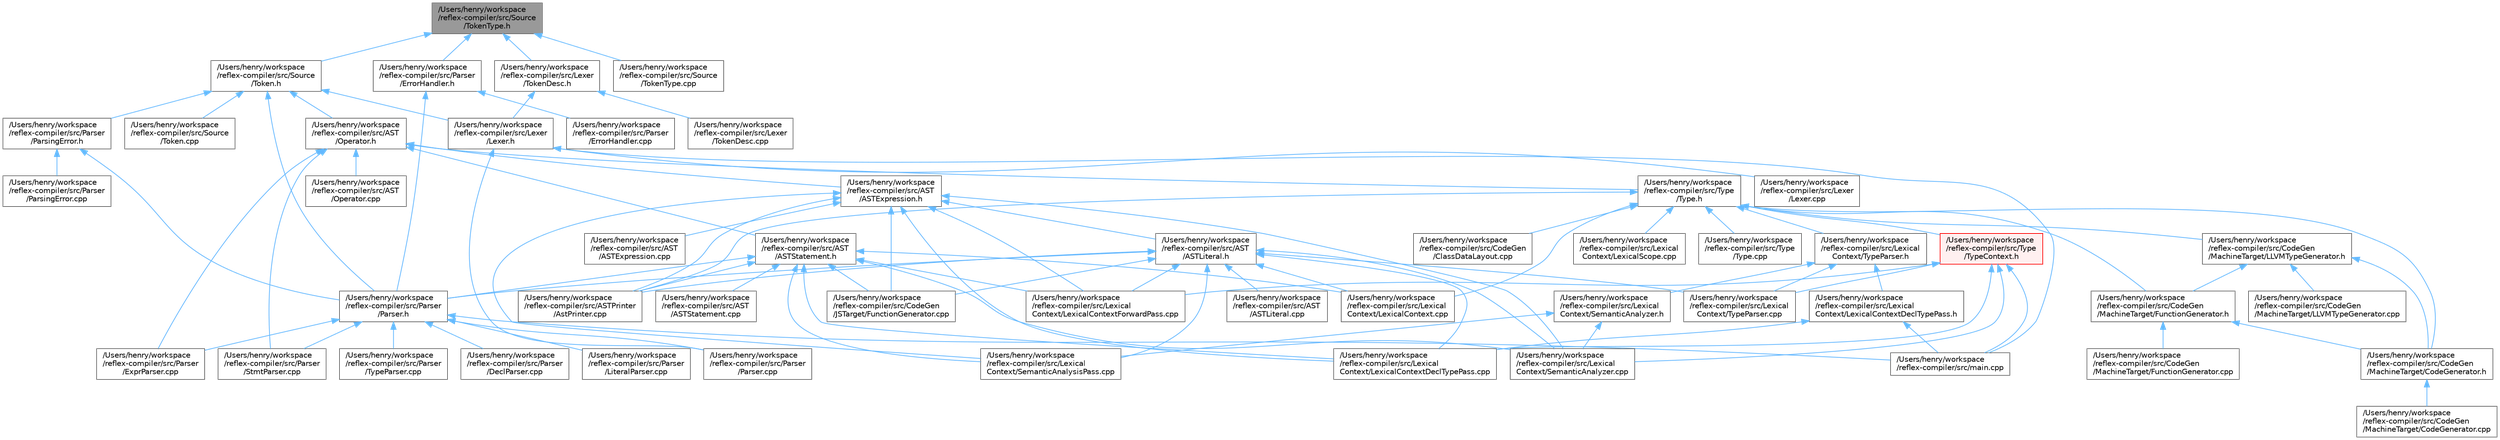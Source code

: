 digraph "/Users/henry/workspace/reflex-compiler/src/Source/TokenType.h"
{
 // LATEX_PDF_SIZE
  bgcolor="transparent";
  edge [fontname=Helvetica,fontsize=10,labelfontname=Helvetica,labelfontsize=10];
  node [fontname=Helvetica,fontsize=10,shape=box,height=0.2,width=0.4];
  Node1 [id="Node000001",label="/Users/henry/workspace\l/reflex-compiler/src/Source\l/TokenType.h",height=0.2,width=0.4,color="gray40", fillcolor="grey60", style="filled", fontcolor="black",tooltip=" "];
  Node1 -> Node2 [id="edge1_Node000001_Node000002",dir="back",color="steelblue1",style="solid",tooltip=" "];
  Node2 [id="Node000002",label="/Users/henry/workspace\l/reflex-compiler/src/Lexer\l/TokenDesc.h",height=0.2,width=0.4,color="grey40", fillcolor="white", style="filled",URL="$TokenDesc_8h.html",tooltip=" "];
  Node2 -> Node3 [id="edge2_Node000002_Node000003",dir="back",color="steelblue1",style="solid",tooltip=" "];
  Node3 [id="Node000003",label="/Users/henry/workspace\l/reflex-compiler/src/Lexer\l/Lexer.h",height=0.2,width=0.4,color="grey40", fillcolor="white", style="filled",URL="$Lexer_8h.html",tooltip=" "];
  Node3 -> Node4 [id="edge3_Node000003_Node000004",dir="back",color="steelblue1",style="solid",tooltip=" "];
  Node4 [id="Node000004",label="/Users/henry/workspace\l/reflex-compiler/src/Lexer\l/Lexer.cpp",height=0.2,width=0.4,color="grey40", fillcolor="white", style="filled",URL="$Lexer_8cpp.html",tooltip=" "];
  Node3 -> Node5 [id="edge4_Node000003_Node000005",dir="back",color="steelblue1",style="solid",tooltip=" "];
  Node5 [id="Node000005",label="/Users/henry/workspace\l/reflex-compiler/src/Parser\l/Parser.cpp",height=0.2,width=0.4,color="grey40", fillcolor="white", style="filled",URL="$Parser_8cpp.html",tooltip=" "];
  Node3 -> Node6 [id="edge5_Node000003_Node000006",dir="back",color="steelblue1",style="solid",tooltip=" "];
  Node6 [id="Node000006",label="/Users/henry/workspace\l/reflex-compiler/src/main.cpp",height=0.2,width=0.4,color="grey40", fillcolor="white", style="filled",URL="$main_8cpp.html",tooltip=" "];
  Node2 -> Node7 [id="edge6_Node000002_Node000007",dir="back",color="steelblue1",style="solid",tooltip=" "];
  Node7 [id="Node000007",label="/Users/henry/workspace\l/reflex-compiler/src/Lexer\l/TokenDesc.cpp",height=0.2,width=0.4,color="grey40", fillcolor="white", style="filled",URL="$TokenDesc_8cpp.html",tooltip=" "];
  Node1 -> Node8 [id="edge7_Node000001_Node000008",dir="back",color="steelblue1",style="solid",tooltip=" "];
  Node8 [id="Node000008",label="/Users/henry/workspace\l/reflex-compiler/src/Parser\l/ErrorHandler.h",height=0.2,width=0.4,color="grey40", fillcolor="white", style="filled",URL="$ErrorHandler_8h.html",tooltip=" "];
  Node8 -> Node9 [id="edge8_Node000008_Node000009",dir="back",color="steelblue1",style="solid",tooltip=" "];
  Node9 [id="Node000009",label="/Users/henry/workspace\l/reflex-compiler/src/Parser\l/ErrorHandler.cpp",height=0.2,width=0.4,color="grey40", fillcolor="white", style="filled",URL="$ErrorHandler_8cpp.html",tooltip=" "];
  Node8 -> Node10 [id="edge9_Node000008_Node000010",dir="back",color="steelblue1",style="solid",tooltip=" "];
  Node10 [id="Node000010",label="/Users/henry/workspace\l/reflex-compiler/src/Parser\l/Parser.h",height=0.2,width=0.4,color="grey40", fillcolor="white", style="filled",URL="$Parser_8h.html",tooltip=" "];
  Node10 -> Node11 [id="edge10_Node000010_Node000011",dir="back",color="steelblue1",style="solid",tooltip=" "];
  Node11 [id="Node000011",label="/Users/henry/workspace\l/reflex-compiler/src/Parser\l/DeclParser.cpp",height=0.2,width=0.4,color="grey40", fillcolor="white", style="filled",URL="$DeclParser_8cpp.html",tooltip=" "];
  Node10 -> Node12 [id="edge11_Node000010_Node000012",dir="back",color="steelblue1",style="solid",tooltip=" "];
  Node12 [id="Node000012",label="/Users/henry/workspace\l/reflex-compiler/src/Parser\l/ExprParser.cpp",height=0.2,width=0.4,color="grey40", fillcolor="white", style="filled",URL="$ExprParser_8cpp.html",tooltip=" "];
  Node10 -> Node13 [id="edge12_Node000010_Node000013",dir="back",color="steelblue1",style="solid",tooltip=" "];
  Node13 [id="Node000013",label="/Users/henry/workspace\l/reflex-compiler/src/Parser\l/LiteralParser.cpp",height=0.2,width=0.4,color="grey40", fillcolor="white", style="filled",URL="$LiteralParser_8cpp.html",tooltip=" "];
  Node10 -> Node5 [id="edge13_Node000010_Node000005",dir="back",color="steelblue1",style="solid",tooltip=" "];
  Node10 -> Node14 [id="edge14_Node000010_Node000014",dir="back",color="steelblue1",style="solid",tooltip=" "];
  Node14 [id="Node000014",label="/Users/henry/workspace\l/reflex-compiler/src/Parser\l/StmtParser.cpp",height=0.2,width=0.4,color="grey40", fillcolor="white", style="filled",URL="$StmtParser_8cpp.html",tooltip=" "];
  Node10 -> Node15 [id="edge15_Node000010_Node000015",dir="back",color="steelblue1",style="solid",tooltip=" "];
  Node15 [id="Node000015",label="/Users/henry/workspace\l/reflex-compiler/src/Parser\l/TypeParser.cpp",height=0.2,width=0.4,color="grey40", fillcolor="white", style="filled",URL="$Parser_2TypeParser_8cpp.html",tooltip=" "];
  Node10 -> Node6 [id="edge16_Node000010_Node000006",dir="back",color="steelblue1",style="solid",tooltip=" "];
  Node1 -> Node16 [id="edge17_Node000001_Node000016",dir="back",color="steelblue1",style="solid",tooltip=" "];
  Node16 [id="Node000016",label="/Users/henry/workspace\l/reflex-compiler/src/Source\l/Token.h",height=0.2,width=0.4,color="grey40", fillcolor="white", style="filled",URL="$Token_8h.html",tooltip=" "];
  Node16 -> Node17 [id="edge18_Node000016_Node000017",dir="back",color="steelblue1",style="solid",tooltip=" "];
  Node17 [id="Node000017",label="/Users/henry/workspace\l/reflex-compiler/src/AST\l/Operator.h",height=0.2,width=0.4,color="grey40", fillcolor="white", style="filled",URL="$Operator_8h.html",tooltip=" "];
  Node17 -> Node18 [id="edge19_Node000017_Node000018",dir="back",color="steelblue1",style="solid",tooltip=" "];
  Node18 [id="Node000018",label="/Users/henry/workspace\l/reflex-compiler/src/AST\l/ASTExpression.h",height=0.2,width=0.4,color="grey40", fillcolor="white", style="filled",URL="$ASTExpression_8h.html",tooltip=" "];
  Node18 -> Node19 [id="edge20_Node000018_Node000019",dir="back",color="steelblue1",style="solid",tooltip=" "];
  Node19 [id="Node000019",label="/Users/henry/workspace\l/reflex-compiler/src/AST\l/ASTExpression.cpp",height=0.2,width=0.4,color="grey40", fillcolor="white", style="filled",URL="$ASTExpression_8cpp.html",tooltip=" "];
  Node18 -> Node20 [id="edge21_Node000018_Node000020",dir="back",color="steelblue1",style="solid",tooltip=" "];
  Node20 [id="Node000020",label="/Users/henry/workspace\l/reflex-compiler/src/AST\l/ASTLiteral.h",height=0.2,width=0.4,color="grey40", fillcolor="white", style="filled",URL="$ASTLiteral_8h.html",tooltip=" "];
  Node20 -> Node21 [id="edge22_Node000020_Node000021",dir="back",color="steelblue1",style="solid",tooltip=" "];
  Node21 [id="Node000021",label="/Users/henry/workspace\l/reflex-compiler/src/AST\l/ASTLiteral.cpp",height=0.2,width=0.4,color="grey40", fillcolor="white", style="filled",URL="$ASTLiteral_8cpp.html",tooltip=" "];
  Node20 -> Node22 [id="edge23_Node000020_Node000022",dir="back",color="steelblue1",style="solid",tooltip=" "];
  Node22 [id="Node000022",label="/Users/henry/workspace\l/reflex-compiler/src/ASTPrinter\l/AstPrinter.cpp",height=0.2,width=0.4,color="grey40", fillcolor="white", style="filled",URL="$AstPrinter_8cpp.html",tooltip=" "];
  Node20 -> Node23 [id="edge24_Node000020_Node000023",dir="back",color="steelblue1",style="solid",tooltip=" "];
  Node23 [id="Node000023",label="/Users/henry/workspace\l/reflex-compiler/src/CodeGen\l/JSTarget/FunctionGenerator.cpp",height=0.2,width=0.4,color="grey40", fillcolor="white", style="filled",URL="$JSTarget_2FunctionGenerator_8cpp.html",tooltip=" "];
  Node20 -> Node24 [id="edge25_Node000020_Node000024",dir="back",color="steelblue1",style="solid",tooltip=" "];
  Node24 [id="Node000024",label="/Users/henry/workspace\l/reflex-compiler/src/Lexical\lContext/LexicalContext.cpp",height=0.2,width=0.4,color="grey40", fillcolor="white", style="filled",URL="$LexicalContext_8cpp.html",tooltip=" "];
  Node20 -> Node25 [id="edge26_Node000020_Node000025",dir="back",color="steelblue1",style="solid",tooltip=" "];
  Node25 [id="Node000025",label="/Users/henry/workspace\l/reflex-compiler/src/Lexical\lContext/LexicalContextDeclTypePass.cpp",height=0.2,width=0.4,color="grey40", fillcolor="white", style="filled",URL="$LexicalContextDeclTypePass_8cpp.html",tooltip=" "];
  Node20 -> Node26 [id="edge27_Node000020_Node000026",dir="back",color="steelblue1",style="solid",tooltip=" "];
  Node26 [id="Node000026",label="/Users/henry/workspace\l/reflex-compiler/src/Lexical\lContext/LexicalContextForwardPass.cpp",height=0.2,width=0.4,color="grey40", fillcolor="white", style="filled",URL="$LexicalContextForwardPass_8cpp.html",tooltip=" "];
  Node20 -> Node27 [id="edge28_Node000020_Node000027",dir="back",color="steelblue1",style="solid",tooltip=" "];
  Node27 [id="Node000027",label="/Users/henry/workspace\l/reflex-compiler/src/Lexical\lContext/SemanticAnalysisPass.cpp",height=0.2,width=0.4,color="grey40", fillcolor="white", style="filled",URL="$SemanticAnalysisPass_8cpp.html",tooltip=" "];
  Node20 -> Node28 [id="edge29_Node000020_Node000028",dir="back",color="steelblue1",style="solid",tooltip=" "];
  Node28 [id="Node000028",label="/Users/henry/workspace\l/reflex-compiler/src/Lexical\lContext/SemanticAnalyzer.cpp",height=0.2,width=0.4,color="grey40", fillcolor="white", style="filled",URL="$SemanticAnalyzer_8cpp.html",tooltip=" "];
  Node20 -> Node29 [id="edge30_Node000020_Node000029",dir="back",color="steelblue1",style="solid",tooltip=" "];
  Node29 [id="Node000029",label="/Users/henry/workspace\l/reflex-compiler/src/Lexical\lContext/TypeParser.cpp",height=0.2,width=0.4,color="grey40", fillcolor="white", style="filled",URL="$LexicalContext_2TypeParser_8cpp.html",tooltip=" "];
  Node20 -> Node10 [id="edge31_Node000020_Node000010",dir="back",color="steelblue1",style="solid",tooltip=" "];
  Node18 -> Node22 [id="edge32_Node000018_Node000022",dir="back",color="steelblue1",style="solid",tooltip=" "];
  Node18 -> Node23 [id="edge33_Node000018_Node000023",dir="back",color="steelblue1",style="solid",tooltip=" "];
  Node18 -> Node25 [id="edge34_Node000018_Node000025",dir="back",color="steelblue1",style="solid",tooltip=" "];
  Node18 -> Node26 [id="edge35_Node000018_Node000026",dir="back",color="steelblue1",style="solid",tooltip=" "];
  Node18 -> Node27 [id="edge36_Node000018_Node000027",dir="back",color="steelblue1",style="solid",tooltip=" "];
  Node18 -> Node28 [id="edge37_Node000018_Node000028",dir="back",color="steelblue1",style="solid",tooltip=" "];
  Node17 -> Node30 [id="edge38_Node000017_Node000030",dir="back",color="steelblue1",style="solid",tooltip=" "];
  Node30 [id="Node000030",label="/Users/henry/workspace\l/reflex-compiler/src/AST\l/ASTStatement.h",height=0.2,width=0.4,color="grey40", fillcolor="white", style="filled",URL="$ASTStatement_8h.html",tooltip=" "];
  Node30 -> Node31 [id="edge39_Node000030_Node000031",dir="back",color="steelblue1",style="solid",tooltip=" "];
  Node31 [id="Node000031",label="/Users/henry/workspace\l/reflex-compiler/src/AST\l/ASTStatement.cpp",height=0.2,width=0.4,color="grey40", fillcolor="white", style="filled",URL="$ASTStatement_8cpp.html",tooltip=" "];
  Node30 -> Node22 [id="edge40_Node000030_Node000022",dir="back",color="steelblue1",style="solid",tooltip=" "];
  Node30 -> Node23 [id="edge41_Node000030_Node000023",dir="back",color="steelblue1",style="solid",tooltip=" "];
  Node30 -> Node24 [id="edge42_Node000030_Node000024",dir="back",color="steelblue1",style="solid",tooltip=" "];
  Node30 -> Node25 [id="edge43_Node000030_Node000025",dir="back",color="steelblue1",style="solid",tooltip=" "];
  Node30 -> Node26 [id="edge44_Node000030_Node000026",dir="back",color="steelblue1",style="solid",tooltip=" "];
  Node30 -> Node27 [id="edge45_Node000030_Node000027",dir="back",color="steelblue1",style="solid",tooltip=" "];
  Node30 -> Node28 [id="edge46_Node000030_Node000028",dir="back",color="steelblue1",style="solid",tooltip=" "];
  Node30 -> Node10 [id="edge47_Node000030_Node000010",dir="back",color="steelblue1",style="solid",tooltip=" "];
  Node17 -> Node32 [id="edge48_Node000017_Node000032",dir="back",color="steelblue1",style="solid",tooltip=" "];
  Node32 [id="Node000032",label="/Users/henry/workspace\l/reflex-compiler/src/AST\l/Operator.cpp",height=0.2,width=0.4,color="grey40", fillcolor="white", style="filled",URL="$Operator_8cpp.html",tooltip=" "];
  Node17 -> Node12 [id="edge49_Node000017_Node000012",dir="back",color="steelblue1",style="solid",tooltip=" "];
  Node17 -> Node14 [id="edge50_Node000017_Node000014",dir="back",color="steelblue1",style="solid",tooltip=" "];
  Node17 -> Node33 [id="edge51_Node000017_Node000033",dir="back",color="steelblue1",style="solid",tooltip=" "];
  Node33 [id="Node000033",label="/Users/henry/workspace\l/reflex-compiler/src/Type\l/Type.h",height=0.2,width=0.4,color="grey40", fillcolor="white", style="filled",URL="$Type_8h.html",tooltip=" "];
  Node33 -> Node22 [id="edge52_Node000033_Node000022",dir="back",color="steelblue1",style="solid",tooltip=" "];
  Node33 -> Node34 [id="edge53_Node000033_Node000034",dir="back",color="steelblue1",style="solid",tooltip=" "];
  Node34 [id="Node000034",label="/Users/henry/workspace\l/reflex-compiler/src/CodeGen\l/ClassDataLayout.cpp",height=0.2,width=0.4,color="grey40", fillcolor="white", style="filled",URL="$ClassDataLayout_8cpp.html",tooltip=" "];
  Node33 -> Node35 [id="edge54_Node000033_Node000035",dir="back",color="steelblue1",style="solid",tooltip=" "];
  Node35 [id="Node000035",label="/Users/henry/workspace\l/reflex-compiler/src/CodeGen\l/MachineTarget/CodeGenerator.h",height=0.2,width=0.4,color="grey40", fillcolor="white", style="filled",URL="$CodeGenerator_8h.html",tooltip=" "];
  Node35 -> Node36 [id="edge55_Node000035_Node000036",dir="back",color="steelblue1",style="solid",tooltip=" "];
  Node36 [id="Node000036",label="/Users/henry/workspace\l/reflex-compiler/src/CodeGen\l/MachineTarget/CodeGenerator.cpp",height=0.2,width=0.4,color="grey40", fillcolor="white", style="filled",URL="$CodeGenerator_8cpp.html",tooltip=" "];
  Node33 -> Node37 [id="edge56_Node000033_Node000037",dir="back",color="steelblue1",style="solid",tooltip=" "];
  Node37 [id="Node000037",label="/Users/henry/workspace\l/reflex-compiler/src/CodeGen\l/MachineTarget/FunctionGenerator.h",height=0.2,width=0.4,color="grey40", fillcolor="white", style="filled",URL="$MachineTarget_2FunctionGenerator_8h.html",tooltip=" "];
  Node37 -> Node35 [id="edge57_Node000037_Node000035",dir="back",color="steelblue1",style="solid",tooltip=" "];
  Node37 -> Node38 [id="edge58_Node000037_Node000038",dir="back",color="steelblue1",style="solid",tooltip=" "];
  Node38 [id="Node000038",label="/Users/henry/workspace\l/reflex-compiler/src/CodeGen\l/MachineTarget/FunctionGenerator.cpp",height=0.2,width=0.4,color="grey40", fillcolor="white", style="filled",URL="$MachineTarget_2FunctionGenerator_8cpp.html",tooltip=" "];
  Node33 -> Node39 [id="edge59_Node000033_Node000039",dir="back",color="steelblue1",style="solid",tooltip=" "];
  Node39 [id="Node000039",label="/Users/henry/workspace\l/reflex-compiler/src/CodeGen\l/MachineTarget/LLVMTypeGenerator.h",height=0.2,width=0.4,color="grey40", fillcolor="white", style="filled",URL="$LLVMTypeGenerator_8h.html",tooltip=" "];
  Node39 -> Node35 [id="edge60_Node000039_Node000035",dir="back",color="steelblue1",style="solid",tooltip=" "];
  Node39 -> Node37 [id="edge61_Node000039_Node000037",dir="back",color="steelblue1",style="solid",tooltip=" "];
  Node39 -> Node40 [id="edge62_Node000039_Node000040",dir="back",color="steelblue1",style="solid",tooltip=" "];
  Node40 [id="Node000040",label="/Users/henry/workspace\l/reflex-compiler/src/CodeGen\l/MachineTarget/LLVMTypeGenerator.cpp",height=0.2,width=0.4,color="grey40", fillcolor="white", style="filled",URL="$LLVMTypeGenerator_8cpp.html",tooltip=" "];
  Node33 -> Node24 [id="edge63_Node000033_Node000024",dir="back",color="steelblue1",style="solid",tooltip=" "];
  Node33 -> Node41 [id="edge64_Node000033_Node000041",dir="back",color="steelblue1",style="solid",tooltip=" "];
  Node41 [id="Node000041",label="/Users/henry/workspace\l/reflex-compiler/src/Lexical\lContext/LexicalScope.cpp",height=0.2,width=0.4,color="grey40", fillcolor="white", style="filled",URL="$LexicalScope_8cpp.html",tooltip=" "];
  Node33 -> Node42 [id="edge65_Node000033_Node000042",dir="back",color="steelblue1",style="solid",tooltip=" "];
  Node42 [id="Node000042",label="/Users/henry/workspace\l/reflex-compiler/src/Lexical\lContext/TypeParser.h",height=0.2,width=0.4,color="grey40", fillcolor="white", style="filled",URL="$TypeParser_8h.html",tooltip=" "];
  Node42 -> Node43 [id="edge66_Node000042_Node000043",dir="back",color="steelblue1",style="solid",tooltip=" "];
  Node43 [id="Node000043",label="/Users/henry/workspace\l/reflex-compiler/src/Lexical\lContext/LexicalContextDeclTypePass.h",height=0.2,width=0.4,color="grey40", fillcolor="white", style="filled",URL="$LexicalContextDeclTypePass_8h.html",tooltip=" "];
  Node43 -> Node25 [id="edge67_Node000043_Node000025",dir="back",color="steelblue1",style="solid",tooltip=" "];
  Node43 -> Node6 [id="edge68_Node000043_Node000006",dir="back",color="steelblue1",style="solid",tooltip=" "];
  Node42 -> Node44 [id="edge69_Node000042_Node000044",dir="back",color="steelblue1",style="solid",tooltip=" "];
  Node44 [id="Node000044",label="/Users/henry/workspace\l/reflex-compiler/src/Lexical\lContext/SemanticAnalyzer.h",height=0.2,width=0.4,color="grey40", fillcolor="white", style="filled",URL="$SemanticAnalyzer_8h.html",tooltip=" "];
  Node44 -> Node27 [id="edge70_Node000044_Node000027",dir="back",color="steelblue1",style="solid",tooltip=" "];
  Node44 -> Node28 [id="edge71_Node000044_Node000028",dir="back",color="steelblue1",style="solid",tooltip=" "];
  Node42 -> Node29 [id="edge72_Node000042_Node000029",dir="back",color="steelblue1",style="solid",tooltip=" "];
  Node33 -> Node45 [id="edge73_Node000033_Node000045",dir="back",color="steelblue1",style="solid",tooltip=" "];
  Node45 [id="Node000045",label="/Users/henry/workspace\l/reflex-compiler/src/Type\l/Type.cpp",height=0.2,width=0.4,color="grey40", fillcolor="white", style="filled",URL="$Type_8cpp.html",tooltip=" "];
  Node33 -> Node46 [id="edge74_Node000033_Node000046",dir="back",color="steelblue1",style="solid",tooltip=" "];
  Node46 [id="Node000046",label="/Users/henry/workspace\l/reflex-compiler/src/Type\l/TypeContext.h",height=0.2,width=0.4,color="red", fillcolor="#FFF0F0", style="filled",URL="$TypeContext_8h.html",tooltip=" "];
  Node46 -> Node25 [id="edge75_Node000046_Node000025",dir="back",color="steelblue1",style="solid",tooltip=" "];
  Node46 -> Node26 [id="edge76_Node000046_Node000026",dir="back",color="steelblue1",style="solid",tooltip=" "];
  Node46 -> Node28 [id="edge77_Node000046_Node000028",dir="back",color="steelblue1",style="solid",tooltip=" "];
  Node46 -> Node29 [id="edge78_Node000046_Node000029",dir="back",color="steelblue1",style="solid",tooltip=" "];
  Node46 -> Node6 [id="edge79_Node000046_Node000006",dir="back",color="steelblue1",style="solid",tooltip=" "];
  Node16 -> Node3 [id="edge80_Node000016_Node000003",dir="back",color="steelblue1",style="solid",tooltip=" "];
  Node16 -> Node10 [id="edge81_Node000016_Node000010",dir="back",color="steelblue1",style="solid",tooltip=" "];
  Node16 -> Node48 [id="edge82_Node000016_Node000048",dir="back",color="steelblue1",style="solid",tooltip=" "];
  Node48 [id="Node000048",label="/Users/henry/workspace\l/reflex-compiler/src/Parser\l/ParsingError.h",height=0.2,width=0.4,color="grey40", fillcolor="white", style="filled",URL="$ParsingError_8h.html",tooltip=" "];
  Node48 -> Node10 [id="edge83_Node000048_Node000010",dir="back",color="steelblue1",style="solid",tooltip=" "];
  Node48 -> Node49 [id="edge84_Node000048_Node000049",dir="back",color="steelblue1",style="solid",tooltip=" "];
  Node49 [id="Node000049",label="/Users/henry/workspace\l/reflex-compiler/src/Parser\l/ParsingError.cpp",height=0.2,width=0.4,color="grey40", fillcolor="white", style="filled",URL="$ParsingError_8cpp.html",tooltip=" "];
  Node16 -> Node50 [id="edge85_Node000016_Node000050",dir="back",color="steelblue1",style="solid",tooltip=" "];
  Node50 [id="Node000050",label="/Users/henry/workspace\l/reflex-compiler/src/Source\l/Token.cpp",height=0.2,width=0.4,color="grey40", fillcolor="white", style="filled",URL="$Token_8cpp.html",tooltip=" "];
  Node1 -> Node51 [id="edge86_Node000001_Node000051",dir="back",color="steelblue1",style="solid",tooltip=" "];
  Node51 [id="Node000051",label="/Users/henry/workspace\l/reflex-compiler/src/Source\l/TokenType.cpp",height=0.2,width=0.4,color="grey40", fillcolor="white", style="filled",URL="$TokenType_8cpp.html",tooltip=" "];
}
